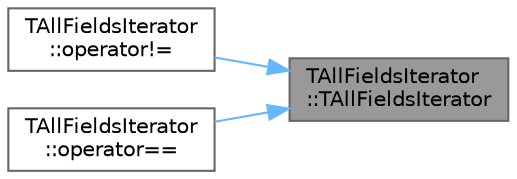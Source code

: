digraph "TAllFieldsIterator::TAllFieldsIterator"
{
 // INTERACTIVE_SVG=YES
 // LATEX_PDF_SIZE
  bgcolor="transparent";
  edge [fontname=Helvetica,fontsize=10,labelfontname=Helvetica,labelfontsize=10];
  node [fontname=Helvetica,fontsize=10,shape=box,height=0.2,width=0.4];
  rankdir="RL";
  Node1 [id="Node000001",label="TAllFieldsIterator\l::TAllFieldsIterator",height=0.2,width=0.4,color="gray40", fillcolor="grey60", style="filled", fontcolor="black",tooltip=" "];
  Node1 -> Node2 [id="edge1_Node000001_Node000002",dir="back",color="steelblue1",style="solid",tooltip=" "];
  Node2 [id="Node000002",label="TAllFieldsIterator\l::operator!=",height=0.2,width=0.4,color="grey40", fillcolor="white", style="filled",URL="$db/de9/classTAllFieldsIterator.html#a4638160536e2851c31749211346b150b",tooltip=" "];
  Node1 -> Node3 [id="edge2_Node000001_Node000003",dir="back",color="steelblue1",style="solid",tooltip=" "];
  Node3 [id="Node000003",label="TAllFieldsIterator\l::operator==",height=0.2,width=0.4,color="grey40", fillcolor="white", style="filled",URL="$db/de9/classTAllFieldsIterator.html#a14afe309218d64029ae002054ebeed6e",tooltip=" "];
}

